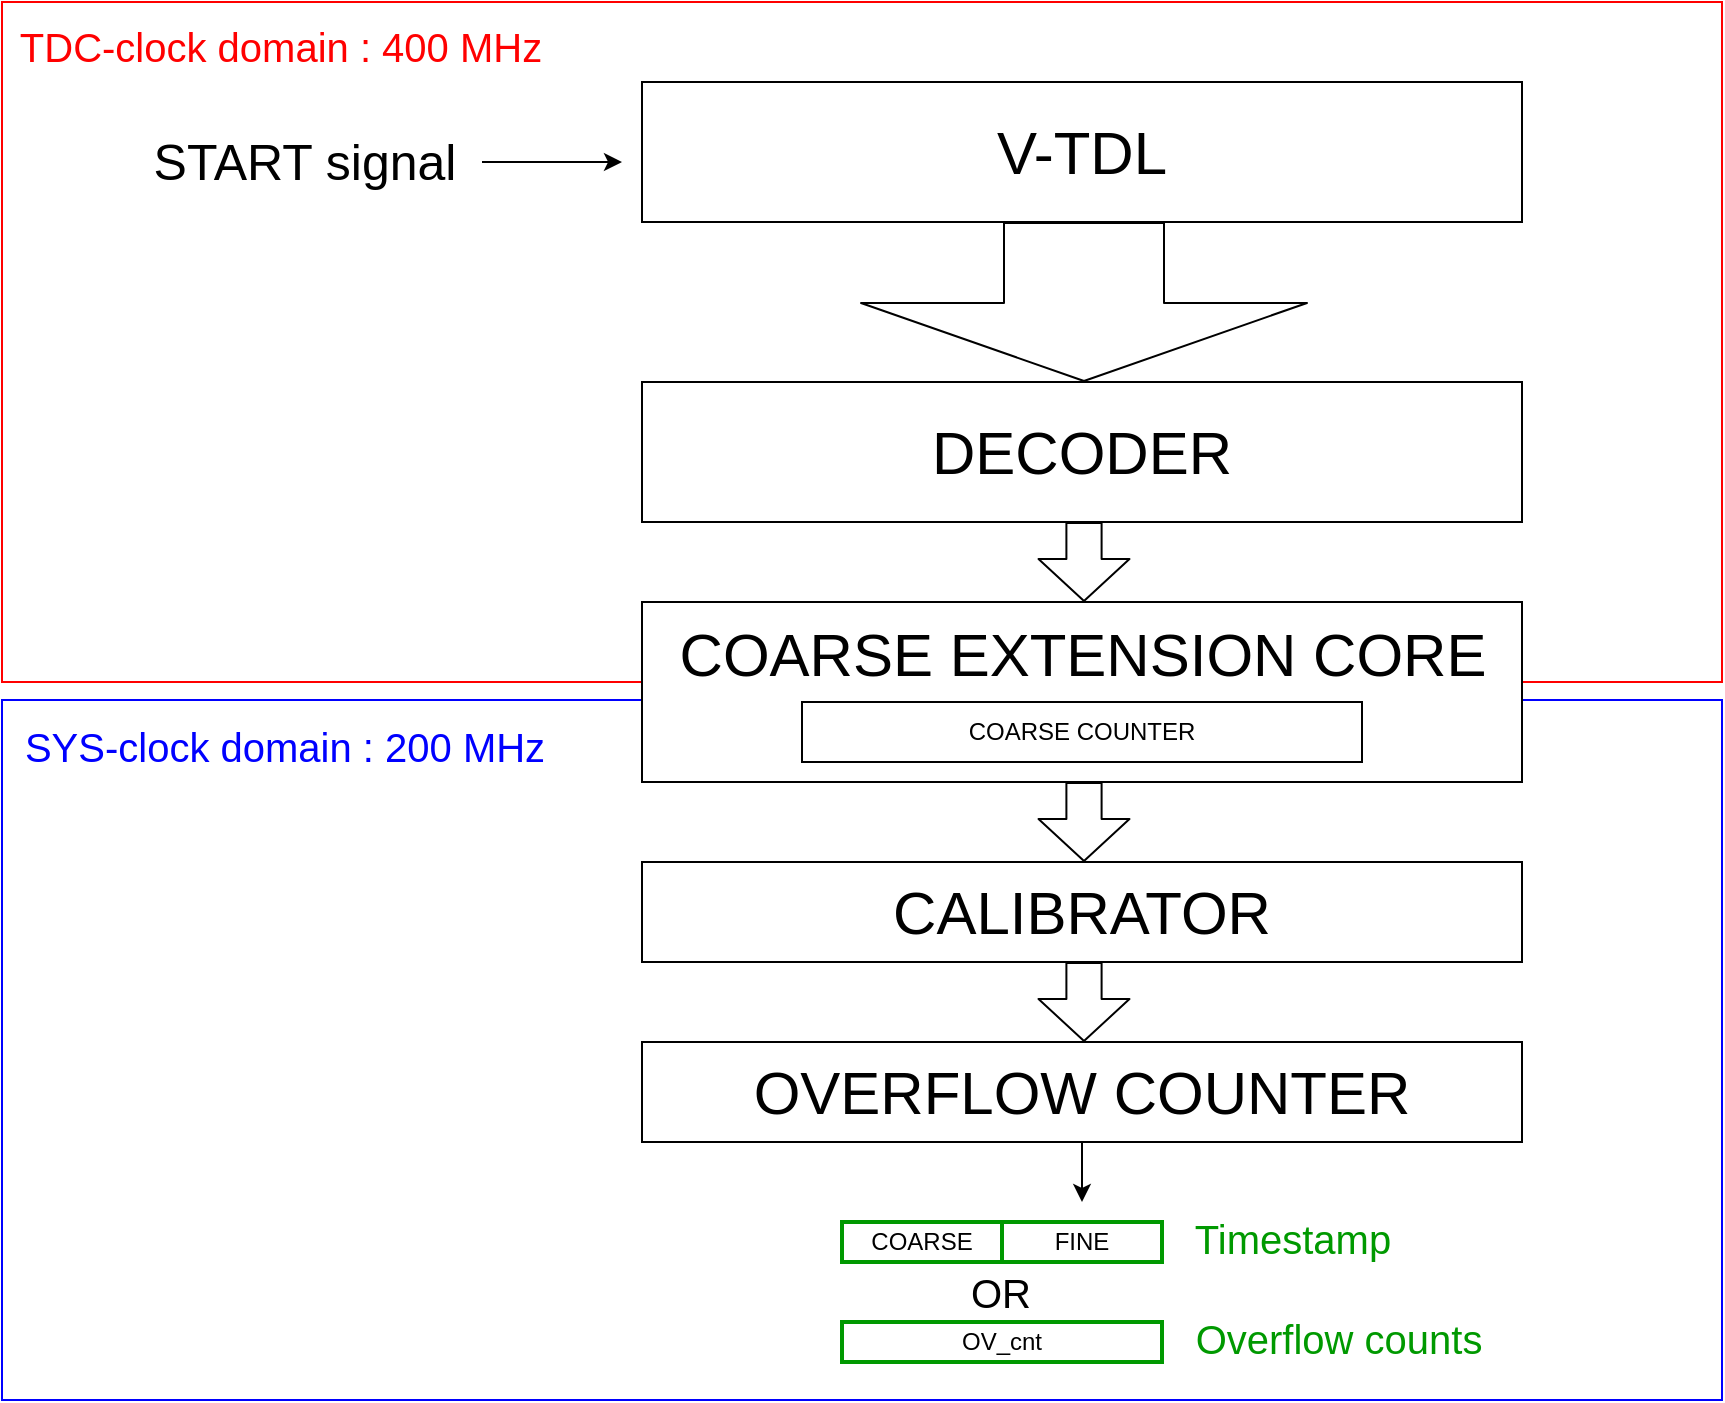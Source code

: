 <mxfile>
    <diagram id="AFSCc1gaepowxPMtaecm" name="Page-1">
        <mxGraphModel dx="2834" dy="1026" grid="1" gridSize="10" guides="1" tooltips="1" connect="1" arrows="1" fold="1" page="1" pageScale="1" pageWidth="850" pageHeight="1100" math="0" shadow="0">
            <root>
                <mxCell id="0"/>
                <mxCell id="1" parent="0"/>
                <mxCell id="17" value="" style="rounded=0;whiteSpace=wrap;html=1;strokeColor=#0000FF;" vertex="1" parent="1">
                    <mxGeometry x="-120" y="469" width="860" height="350" as="geometry"/>
                </mxCell>
                <mxCell id="16" value="" style="rounded=0;whiteSpace=wrap;html=1;strokeColor=#FF0000;" vertex="1" parent="1">
                    <mxGeometry x="-120" y="120" width="860" height="340" as="geometry"/>
                </mxCell>
                <mxCell id="2" value="&lt;font style=&quot;font-size: 30px&quot;&gt;V-TDL&lt;/font&gt;" style="rounded=0;whiteSpace=wrap;html=1;" vertex="1" parent="1">
                    <mxGeometry x="200" y="160" width="440" height="70" as="geometry"/>
                </mxCell>
                <mxCell id="3" value="&lt;span style=&quot;font-size: 30px&quot;&gt;DECODER&lt;/span&gt;" style="rounded=0;whiteSpace=wrap;html=1;" vertex="1" parent="1">
                    <mxGeometry x="200" y="310" width="440" height="70" as="geometry"/>
                </mxCell>
                <mxCell id="4" value="" style="shape=flexArrow;endArrow=classic;html=1;endWidth=142;endSize=12.67;width=80;" edge="1" parent="1">
                    <mxGeometry width="50" height="50" relative="1" as="geometry">
                        <mxPoint x="421" y="230" as="sourcePoint"/>
                        <mxPoint x="421" y="310" as="targetPoint"/>
                    </mxGeometry>
                </mxCell>
                <mxCell id="5" value="" style="shape=flexArrow;endArrow=classic;html=1;endWidth=26.88;endSize=6.664;width=17.6;" edge="1" parent="1">
                    <mxGeometry width="50" height="50" relative="1" as="geometry">
                        <mxPoint x="421" y="380" as="sourcePoint"/>
                        <mxPoint x="421" y="420" as="targetPoint"/>
                    </mxGeometry>
                </mxCell>
                <mxCell id="6" value="" style="rounded=0;whiteSpace=wrap;html=1;" vertex="1" parent="1">
                    <mxGeometry x="200" y="420" width="440" height="90" as="geometry"/>
                </mxCell>
                <mxCell id="7" value="COARSE COUNTER" style="rounded=0;whiteSpace=wrap;html=1;" vertex="1" parent="1">
                    <mxGeometry x="280" y="470" width="280" height="30" as="geometry"/>
                </mxCell>
                <mxCell id="8" value="" style="shape=flexArrow;endArrow=classic;html=1;endWidth=26.88;endSize=6.664;width=17.6;" edge="1" parent="1">
                    <mxGeometry width="50" height="50" relative="1" as="geometry">
                        <mxPoint x="421" y="510" as="sourcePoint"/>
                        <mxPoint x="421" y="550" as="targetPoint"/>
                    </mxGeometry>
                </mxCell>
                <mxCell id="9" value="&lt;span style=&quot;font-size: 30px&quot;&gt;CALIBRATOR&lt;/span&gt;" style="rounded=0;whiteSpace=wrap;html=1;" vertex="1" parent="1">
                    <mxGeometry x="200" y="550" width="440" height="50" as="geometry"/>
                </mxCell>
                <mxCell id="10" value="" style="shape=flexArrow;endArrow=classic;html=1;endWidth=26.88;endSize=6.664;width=17.6;" edge="1" parent="1">
                    <mxGeometry width="50" height="50" relative="1" as="geometry">
                        <mxPoint x="421" y="600" as="sourcePoint"/>
                        <mxPoint x="421" y="640" as="targetPoint"/>
                    </mxGeometry>
                </mxCell>
                <mxCell id="11" value="&lt;span style=&quot;font-size: 30px&quot;&gt;OVERFLOW COUNTER&lt;/span&gt;" style="rounded=0;whiteSpace=wrap;html=1;" vertex="1" parent="1">
                    <mxGeometry x="200" y="640" width="440" height="50" as="geometry"/>
                </mxCell>
                <mxCell id="12" value="" style="endArrow=classic;html=1;exitX=0.5;exitY=1;exitDx=0;exitDy=0;" edge="1" parent="1" source="11">
                    <mxGeometry width="50" height="50" relative="1" as="geometry">
                        <mxPoint x="490" y="510" as="sourcePoint"/>
                        <mxPoint x="420" y="720" as="targetPoint"/>
                    </mxGeometry>
                </mxCell>
                <mxCell id="13" value="COARSE" style="rounded=0;whiteSpace=wrap;html=1;strokeWidth=2;strokeColor=#009900;" vertex="1" parent="1">
                    <mxGeometry x="300" y="730" width="80" height="20" as="geometry"/>
                </mxCell>
                <mxCell id="14" value="FINE" style="rounded=0;whiteSpace=wrap;html=1;strokeWidth=2;strokeColor=#009900;" vertex="1" parent="1">
                    <mxGeometry x="380" y="730" width="80" height="20" as="geometry"/>
                </mxCell>
                <mxCell id="15" value="OV_cnt" style="rounded=0;whiteSpace=wrap;html=1;strokeColor=#009900;strokeWidth=2;" vertex="1" parent="1">
                    <mxGeometry x="300" y="780" width="160" height="20" as="geometry"/>
                </mxCell>
                <mxCell id="18" value="COARSE EXTENSION CORE" style="text;html=1;resizable=0;autosize=1;align=center;verticalAlign=middle;points=[];fillColor=none;strokeColor=none;rounded=0;fontSize=30;" vertex="1" parent="1">
                    <mxGeometry x="210" y="426" width="420" height="40" as="geometry"/>
                </mxCell>
                <mxCell id="19" value="&lt;font style=&quot;font-size: 20px&quot; color=&quot;#ff0000&quot;&gt;TDC-clock domain : 400 MHz&lt;/font&gt;" style="text;html=1;resizable=0;autosize=1;align=center;verticalAlign=middle;points=[];fillColor=none;strokeColor=none;rounded=0;fontSize=30;" vertex="1" parent="1">
                    <mxGeometry x="-121" y="119" width="280" height="40" as="geometry"/>
                </mxCell>
                <mxCell id="20" value="&lt;font style=&quot;font-size: 20px&quot; color=&quot;#0000ff&quot;&gt;SYS-clock domain : 200 MHz&lt;/font&gt;" style="text;html=1;resizable=0;autosize=1;align=center;verticalAlign=middle;points=[];fillColor=none;strokeColor=none;rounded=0;fontSize=30;" vertex="1" parent="1">
                    <mxGeometry x="-119" y="469" width="280" height="40" as="geometry"/>
                </mxCell>
                <mxCell id="21" value="" style="endArrow=classic;html=1;fontSize=20;" edge="1" parent="1">
                    <mxGeometry width="50" height="50" relative="1" as="geometry">
                        <mxPoint x="120" y="200" as="sourcePoint"/>
                        <mxPoint x="190" y="200" as="targetPoint"/>
                    </mxGeometry>
                </mxCell>
                <mxCell id="22" value="&lt;font style=&quot;font-size: 25px&quot;&gt;START signal&lt;/font&gt;" style="text;html=1;resizable=0;autosize=1;align=center;verticalAlign=middle;points=[];fillColor=none;strokeColor=none;rounded=0;fontSize=20;" vertex="1" parent="1">
                    <mxGeometry x="-54" y="184" width="170" height="30" as="geometry"/>
                </mxCell>
                <mxCell id="23" value="&lt;font color=&quot;#000000&quot; style=&quot;font-size: 20px&quot;&gt;OR&lt;/font&gt;" style="text;html=1;resizable=0;autosize=1;align=center;verticalAlign=middle;points=[];fillColor=none;strokeColor=none;rounded=0;fontSize=25;fontColor=#0000FF;" vertex="1" parent="1">
                    <mxGeometry x="354" y="743" width="50" height="40" as="geometry"/>
                </mxCell>
                <mxCell id="24" value="&lt;font color=&quot;#009900&quot;&gt;Timestamp&lt;/font&gt;" style="text;html=1;resizable=0;autosize=1;align=center;verticalAlign=middle;points=[];fillColor=none;strokeColor=none;rounded=0;fontSize=20;fontColor=#000000;" vertex="1" parent="1">
                    <mxGeometry x="470" y="723" width="110" height="30" as="geometry"/>
                </mxCell>
                <mxCell id="26" value="&lt;font color=&quot;#009900&quot;&gt;Overflow counts&lt;/font&gt;" style="text;html=1;resizable=0;autosize=1;align=center;verticalAlign=middle;points=[];fillColor=none;strokeColor=none;rounded=0;fontSize=20;fontColor=#000000;" vertex="1" parent="1">
                    <mxGeometry x="468" y="773" width="160" height="30" as="geometry"/>
                </mxCell>
            </root>
        </mxGraphModel>
    </diagram>
</mxfile>